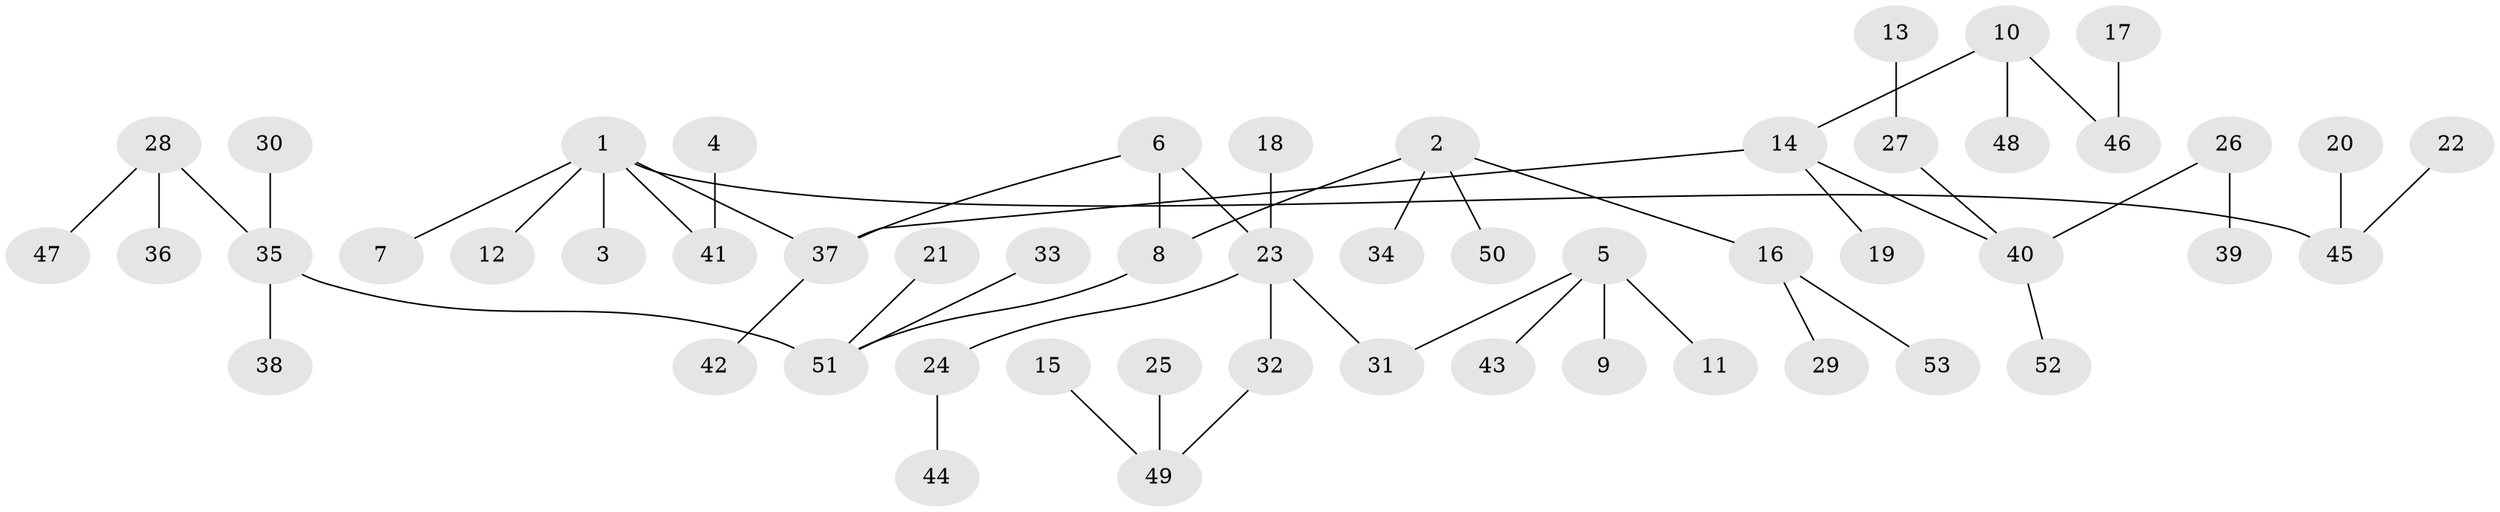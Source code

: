 // original degree distribution, {6: 0.030303030303030304, 2: 0.2803030303030303, 4: 0.06818181818181818, 7: 0.007575757575757576, 5: 0.030303030303030304, 3: 0.09090909090909091, 1: 0.49242424242424243}
// Generated by graph-tools (version 1.1) at 2025/37/03/04/25 23:37:27]
// undirected, 53 vertices, 52 edges
graph export_dot {
  node [color=gray90,style=filled];
  1;
  2;
  3;
  4;
  5;
  6;
  7;
  8;
  9;
  10;
  11;
  12;
  13;
  14;
  15;
  16;
  17;
  18;
  19;
  20;
  21;
  22;
  23;
  24;
  25;
  26;
  27;
  28;
  29;
  30;
  31;
  32;
  33;
  34;
  35;
  36;
  37;
  38;
  39;
  40;
  41;
  42;
  43;
  44;
  45;
  46;
  47;
  48;
  49;
  50;
  51;
  52;
  53;
  1 -- 3 [weight=1.0];
  1 -- 7 [weight=1.0];
  1 -- 12 [weight=1.0];
  1 -- 37 [weight=1.0];
  1 -- 41 [weight=1.0];
  1 -- 45 [weight=1.0];
  2 -- 8 [weight=1.0];
  2 -- 16 [weight=1.0];
  2 -- 34 [weight=1.0];
  2 -- 50 [weight=1.0];
  4 -- 41 [weight=1.0];
  5 -- 9 [weight=1.0];
  5 -- 11 [weight=1.0];
  5 -- 31 [weight=1.0];
  5 -- 43 [weight=1.0];
  6 -- 8 [weight=1.0];
  6 -- 23 [weight=1.0];
  6 -- 37 [weight=1.0];
  8 -- 51 [weight=1.0];
  10 -- 14 [weight=1.0];
  10 -- 46 [weight=1.0];
  10 -- 48 [weight=1.0];
  13 -- 27 [weight=1.0];
  14 -- 19 [weight=1.0];
  14 -- 37 [weight=1.0];
  14 -- 40 [weight=1.0];
  15 -- 49 [weight=1.0];
  16 -- 29 [weight=1.0];
  16 -- 53 [weight=1.0];
  17 -- 46 [weight=1.0];
  18 -- 23 [weight=1.0];
  20 -- 45 [weight=1.0];
  21 -- 51 [weight=1.0];
  22 -- 45 [weight=1.0];
  23 -- 24 [weight=1.0];
  23 -- 31 [weight=1.0];
  23 -- 32 [weight=1.0];
  24 -- 44 [weight=1.0];
  25 -- 49 [weight=1.0];
  26 -- 39 [weight=1.0];
  26 -- 40 [weight=1.0];
  27 -- 40 [weight=1.0];
  28 -- 35 [weight=1.0];
  28 -- 36 [weight=1.0];
  28 -- 47 [weight=1.0];
  30 -- 35 [weight=1.0];
  32 -- 49 [weight=1.0];
  33 -- 51 [weight=1.0];
  35 -- 38 [weight=1.0];
  35 -- 51 [weight=1.0];
  37 -- 42 [weight=1.0];
  40 -- 52 [weight=1.0];
}

